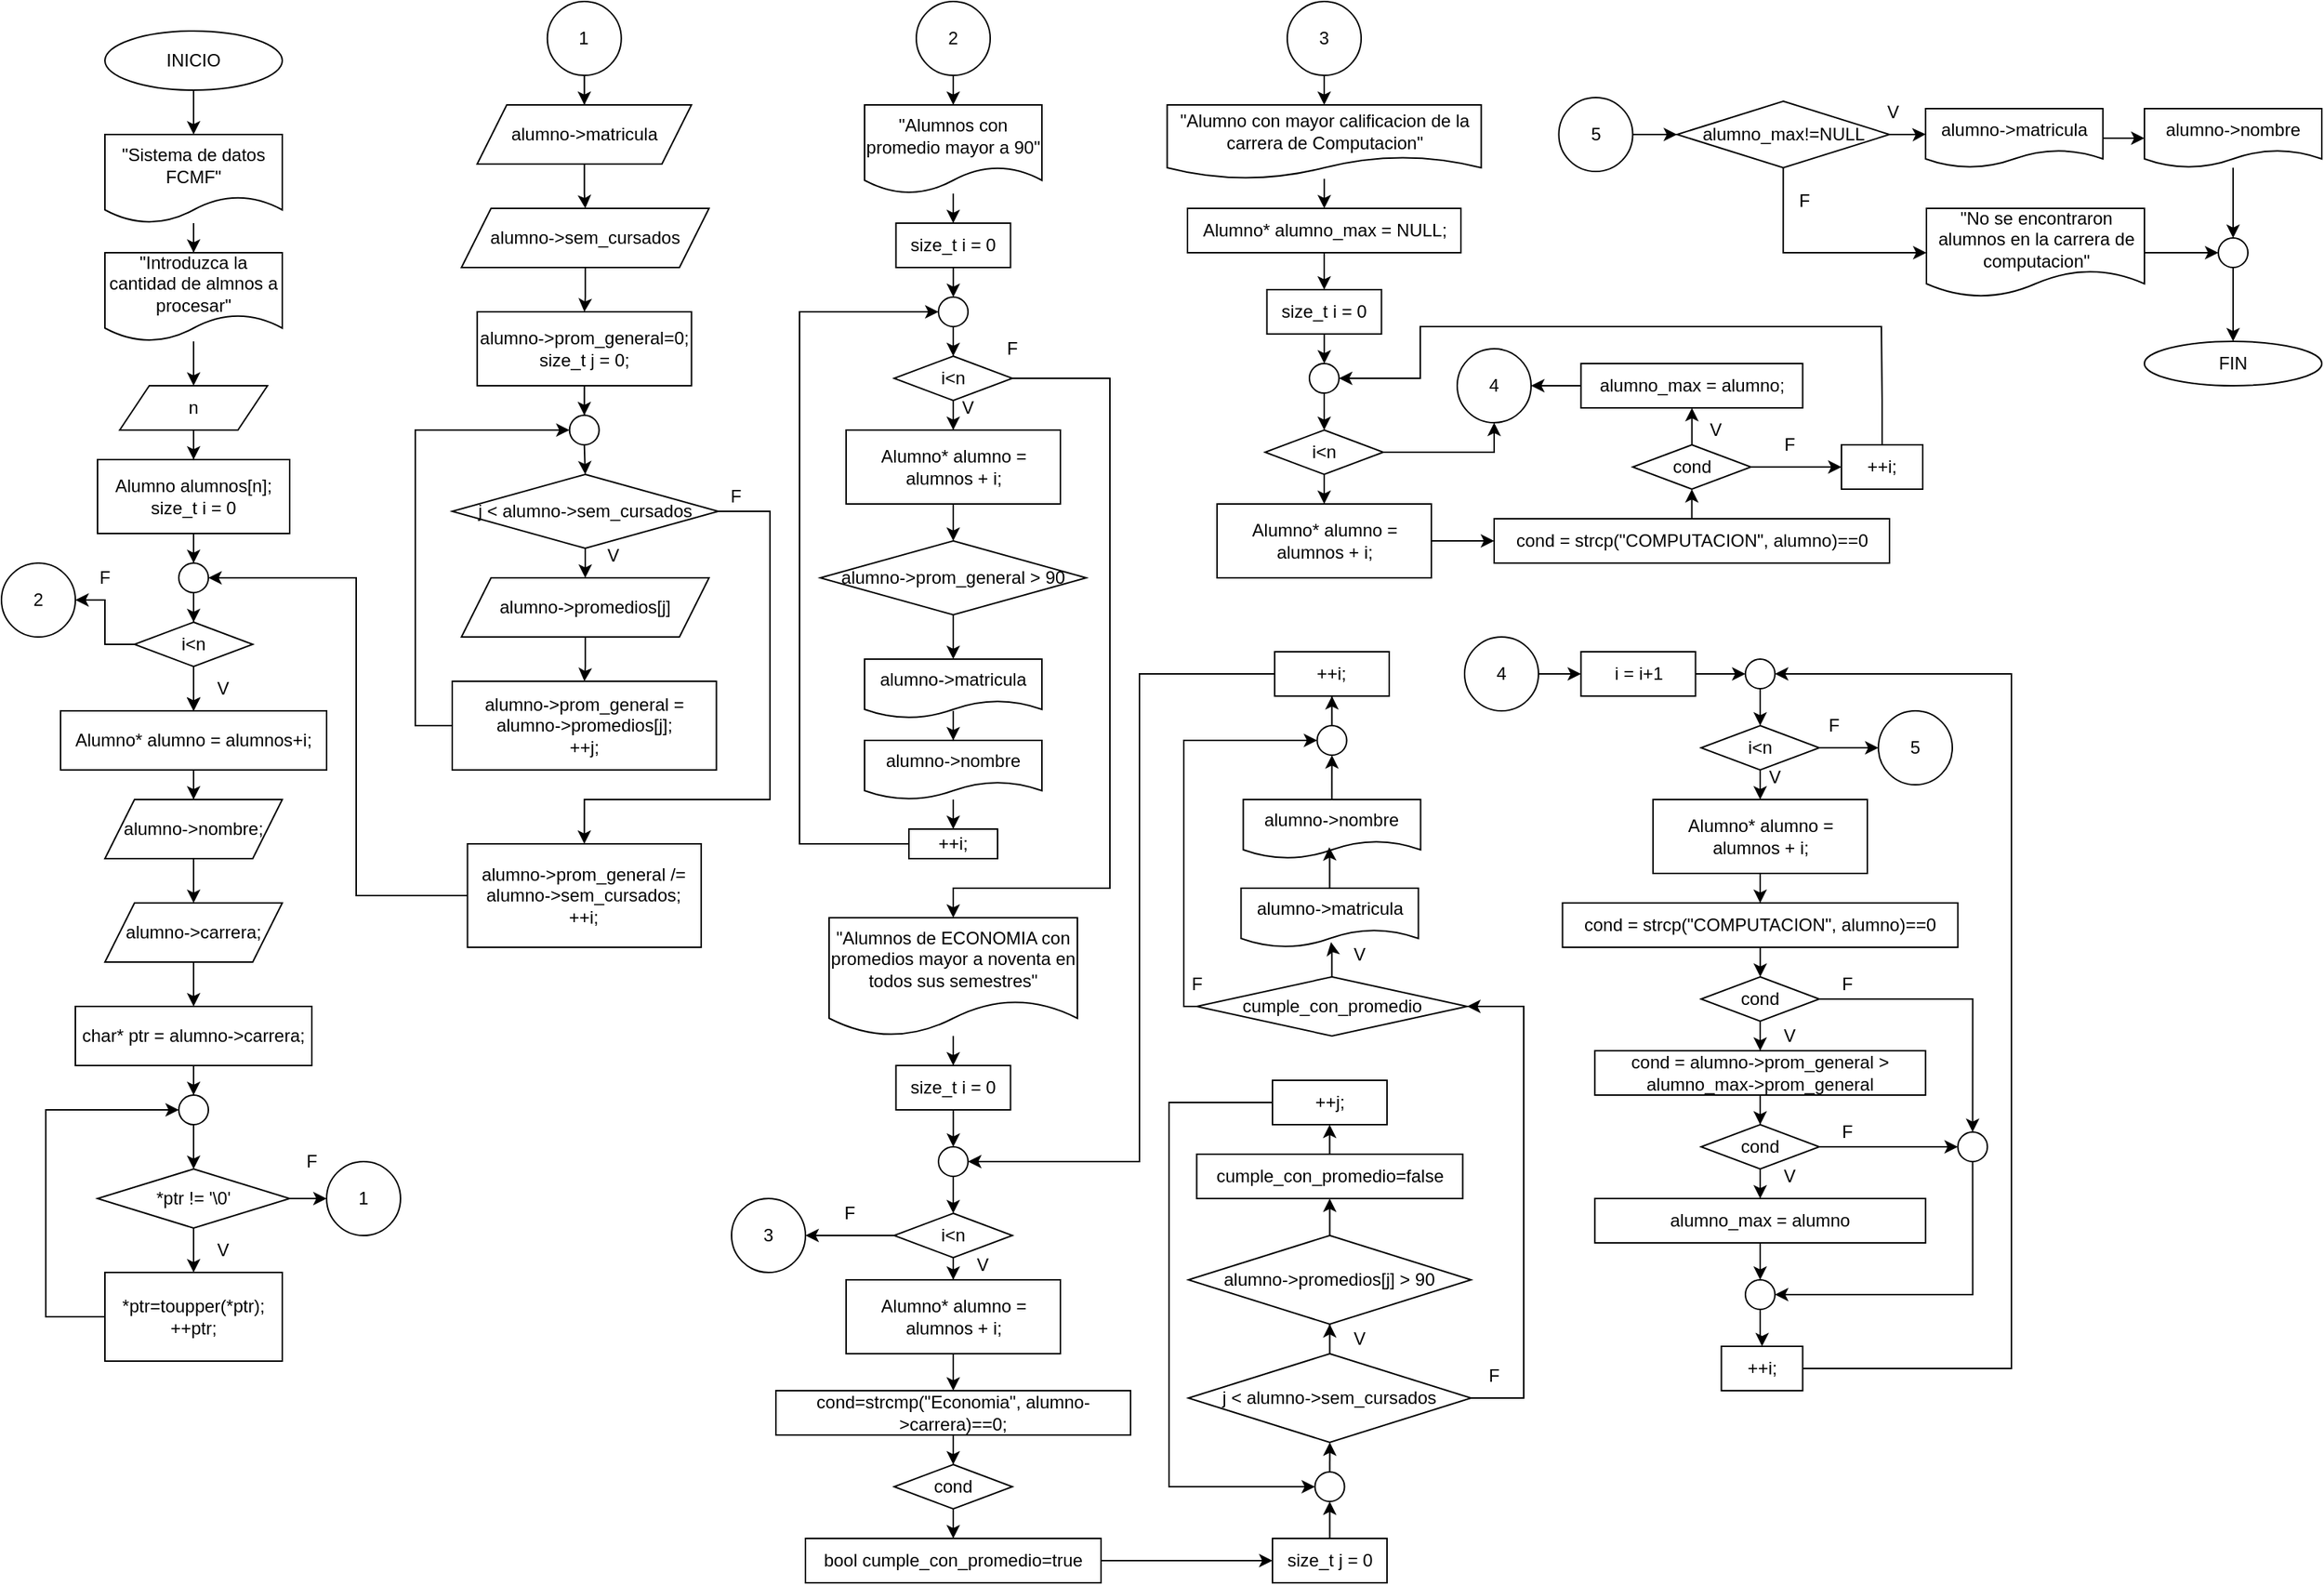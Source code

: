 <mxfile version="26.0.14">
  <diagram name="Page-1" id="Wj2mNhzuCTzCnwJhsY29">
    <mxGraphModel dx="3893" dy="1565" grid="1" gridSize="10" guides="1" tooltips="1" connect="1" arrows="1" fold="1" page="1" pageScale="1" pageWidth="850" pageHeight="1100" math="0" shadow="0">
      <root>
        <mxCell id="0" />
        <mxCell id="1" parent="0" />
        <mxCell id="efL6EffcdtNfB5VjuBj9-4" value="" style="edgeStyle=orthogonalEdgeStyle;rounded=0;orthogonalLoop=1;jettySize=auto;html=1;" parent="1" source="efL6EffcdtNfB5VjuBj9-1" target="efL6EffcdtNfB5VjuBj9-3" edge="1">
          <mxGeometry relative="1" as="geometry" />
        </mxCell>
        <mxCell id="efL6EffcdtNfB5VjuBj9-1" value="INICIO" style="ellipse;whiteSpace=wrap;html=1;" parent="1" vertex="1">
          <mxGeometry x="-750" y="40" width="120" height="40" as="geometry" />
        </mxCell>
        <mxCell id="efL6EffcdtNfB5VjuBj9-13" value="" style="edgeStyle=orthogonalEdgeStyle;rounded=0;orthogonalLoop=1;jettySize=auto;html=1;" parent="1" source="efL6EffcdtNfB5VjuBj9-2" target="efL6EffcdtNfB5VjuBj9-12" edge="1">
          <mxGeometry relative="1" as="geometry" />
        </mxCell>
        <mxCell id="efL6EffcdtNfB5VjuBj9-2" value="n" style="shape=parallelogram;perimeter=parallelogramPerimeter;whiteSpace=wrap;html=1;fixedSize=1;" parent="1" vertex="1">
          <mxGeometry x="-740" y="280" width="100" height="30" as="geometry" />
        </mxCell>
        <mxCell id="efL6EffcdtNfB5VjuBj9-7" value="" style="edgeStyle=orthogonalEdgeStyle;rounded=0;orthogonalLoop=1;jettySize=auto;html=1;" parent="1" source="efL6EffcdtNfB5VjuBj9-3" target="efL6EffcdtNfB5VjuBj9-6" edge="1">
          <mxGeometry relative="1" as="geometry" />
        </mxCell>
        <mxCell id="efL6EffcdtNfB5VjuBj9-3" value="&quot;Sistema de datos FCMF&quot;" style="shape=document;whiteSpace=wrap;html=1;boundedLbl=1;" parent="1" vertex="1">
          <mxGeometry x="-750" y="110" width="120" height="60" as="geometry" />
        </mxCell>
        <mxCell id="efL6EffcdtNfB5VjuBj9-8" value="" style="edgeStyle=orthogonalEdgeStyle;rounded=0;orthogonalLoop=1;jettySize=auto;html=1;" parent="1" source="efL6EffcdtNfB5VjuBj9-6" target="efL6EffcdtNfB5VjuBj9-2" edge="1">
          <mxGeometry relative="1" as="geometry" />
        </mxCell>
        <mxCell id="efL6EffcdtNfB5VjuBj9-6" value="&quot;Introduzca la cantidad de almnos a procesar&quot;" style="shape=document;whiteSpace=wrap;html=1;boundedLbl=1;" parent="1" vertex="1">
          <mxGeometry x="-750" y="190" width="120" height="60" as="geometry" />
        </mxCell>
        <mxCell id="efL6EffcdtNfB5VjuBj9-19" style="edgeStyle=orthogonalEdgeStyle;rounded=0;orthogonalLoop=1;jettySize=auto;html=1;entryX=0.5;entryY=0;entryDx=0;entryDy=0;" parent="1" source="efL6EffcdtNfB5VjuBj9-12" target="efL6EffcdtNfB5VjuBj9-14" edge="1">
          <mxGeometry relative="1" as="geometry" />
        </mxCell>
        <mxCell id="efL6EffcdtNfB5VjuBj9-12" value="Alumno alumnos[n];&lt;br&gt;&lt;div&gt;size_t i = 0&lt;/div&gt;" style="rounded=0;whiteSpace=wrap;html=1;" parent="1" vertex="1">
          <mxGeometry x="-755" y="330" width="130" height="50" as="geometry" />
        </mxCell>
        <mxCell id="efL6EffcdtNfB5VjuBj9-22" value="" style="edgeStyle=orthogonalEdgeStyle;rounded=0;orthogonalLoop=1;jettySize=auto;html=1;" parent="1" source="efL6EffcdtNfB5VjuBj9-14" target="efL6EffcdtNfB5VjuBj9-21" edge="1">
          <mxGeometry relative="1" as="geometry" />
        </mxCell>
        <mxCell id="efL6EffcdtNfB5VjuBj9-70" style="edgeStyle=orthogonalEdgeStyle;rounded=0;orthogonalLoop=1;jettySize=auto;html=1;entryX=1;entryY=0.5;entryDx=0;entryDy=0;exitX=0;exitY=0.5;exitDx=0;exitDy=0;" parent="1" source="efL6EffcdtNfB5VjuBj9-21" target="efL6EffcdtNfB5VjuBj9-69" edge="1">
          <mxGeometry relative="1" as="geometry" />
        </mxCell>
        <mxCell id="efL6EffcdtNfB5VjuBj9-14" value="" style="ellipse;whiteSpace=wrap;html=1;aspect=fixed;" parent="1" vertex="1">
          <mxGeometry x="-700" y="400" width="20" height="20" as="geometry" />
        </mxCell>
        <mxCell id="efL6EffcdtNfB5VjuBj9-25" value="" style="edgeStyle=orthogonalEdgeStyle;rounded=0;orthogonalLoop=1;jettySize=auto;html=1;" parent="1" source="efL6EffcdtNfB5VjuBj9-21" target="efL6EffcdtNfB5VjuBj9-24" edge="1">
          <mxGeometry relative="1" as="geometry" />
        </mxCell>
        <mxCell id="efL6EffcdtNfB5VjuBj9-66" value="" style="edgeStyle=orthogonalEdgeStyle;rounded=0;orthogonalLoop=1;jettySize=auto;html=1;" parent="1" source="efL6EffcdtNfB5VjuBj9-21" target="efL6EffcdtNfB5VjuBj9-24" edge="1">
          <mxGeometry relative="1" as="geometry" />
        </mxCell>
        <mxCell id="efL6EffcdtNfB5VjuBj9-68" value="" style="edgeStyle=orthogonalEdgeStyle;rounded=0;orthogonalLoop=1;jettySize=auto;html=1;" parent="1" source="efL6EffcdtNfB5VjuBj9-21" target="efL6EffcdtNfB5VjuBj9-24" edge="1">
          <mxGeometry relative="1" as="geometry" />
        </mxCell>
        <mxCell id="efL6EffcdtNfB5VjuBj9-21" value="i&amp;lt;n" style="rhombus;whiteSpace=wrap;html=1;" parent="1" vertex="1">
          <mxGeometry x="-730" y="440" width="80" height="30" as="geometry" />
        </mxCell>
        <mxCell id="efL6EffcdtNfB5VjuBj9-27" value="" style="edgeStyle=orthogonalEdgeStyle;rounded=0;orthogonalLoop=1;jettySize=auto;html=1;" parent="1" source="efL6EffcdtNfB5VjuBj9-24" target="efL6EffcdtNfB5VjuBj9-26" edge="1">
          <mxGeometry relative="1" as="geometry" />
        </mxCell>
        <mxCell id="efL6EffcdtNfB5VjuBj9-24" value="&lt;div&gt;Alumno* alumno = alumnos+i;&lt;/div&gt;" style="whiteSpace=wrap;html=1;" parent="1" vertex="1">
          <mxGeometry x="-780" y="500" width="180" height="40" as="geometry" />
        </mxCell>
        <mxCell id="efL6EffcdtNfB5VjuBj9-29" value="" style="edgeStyle=orthogonalEdgeStyle;rounded=0;orthogonalLoop=1;jettySize=auto;html=1;" parent="1" source="efL6EffcdtNfB5VjuBj9-26" target="efL6EffcdtNfB5VjuBj9-28" edge="1">
          <mxGeometry relative="1" as="geometry" />
        </mxCell>
        <mxCell id="efL6EffcdtNfB5VjuBj9-26" value="alumno-&amp;gt;nombre;" style="shape=parallelogram;perimeter=parallelogramPerimeter;whiteSpace=wrap;html=1;fixedSize=1;" parent="1" vertex="1">
          <mxGeometry x="-750" y="560" width="120" height="40" as="geometry" />
        </mxCell>
        <mxCell id="efL6EffcdtNfB5VjuBj9-32" value="" style="edgeStyle=orthogonalEdgeStyle;rounded=0;orthogonalLoop=1;jettySize=auto;html=1;" parent="1" source="efL6EffcdtNfB5VjuBj9-28" target="efL6EffcdtNfB5VjuBj9-31" edge="1">
          <mxGeometry relative="1" as="geometry" />
        </mxCell>
        <mxCell id="efL6EffcdtNfB5VjuBj9-28" value="alumno-&amp;gt;carrera;" style="shape=parallelogram;perimeter=parallelogramPerimeter;whiteSpace=wrap;html=1;fixedSize=1;" parent="1" vertex="1">
          <mxGeometry x="-750" y="630" width="120" height="40" as="geometry" />
        </mxCell>
        <mxCell id="efL6EffcdtNfB5VjuBj9-35" value="" style="edgeStyle=orthogonalEdgeStyle;rounded=0;orthogonalLoop=1;jettySize=auto;html=1;" parent="1" source="efL6EffcdtNfB5VjuBj9-30" target="efL6EffcdtNfB5VjuBj9-34" edge="1">
          <mxGeometry relative="1" as="geometry" />
        </mxCell>
        <mxCell id="efL6EffcdtNfB5VjuBj9-44" value="" style="edgeStyle=orthogonalEdgeStyle;rounded=0;orthogonalLoop=1;jettySize=auto;html=1;" parent="1" source="efL6EffcdtNfB5VjuBj9-30" target="efL6EffcdtNfB5VjuBj9-43" edge="1">
          <mxGeometry relative="1" as="geometry" />
        </mxCell>
        <mxCell id="efL6EffcdtNfB5VjuBj9-30" value="*ptr != &#39;\0&#39;" style="rhombus;whiteSpace=wrap;html=1;" parent="1" vertex="1">
          <mxGeometry x="-755" y="810" width="130" height="40" as="geometry" />
        </mxCell>
        <mxCell id="efL6EffcdtNfB5VjuBj9-37" value="" style="edgeStyle=orthogonalEdgeStyle;rounded=0;orthogonalLoop=1;jettySize=auto;html=1;" parent="1" source="efL6EffcdtNfB5VjuBj9-31" target="efL6EffcdtNfB5VjuBj9-36" edge="1">
          <mxGeometry relative="1" as="geometry" />
        </mxCell>
        <mxCell id="efL6EffcdtNfB5VjuBj9-31" value="&lt;div&gt;char* ptr = alumno-&amp;gt;carrera;&lt;br&gt;&lt;/div&gt;" style="rounded=0;whiteSpace=wrap;html=1;" parent="1" vertex="1">
          <mxGeometry x="-770" y="700" width="160" height="40" as="geometry" />
        </mxCell>
        <mxCell id="efL6EffcdtNfB5VjuBj9-42" style="edgeStyle=orthogonalEdgeStyle;rounded=0;orthogonalLoop=1;jettySize=auto;html=1;entryX=0;entryY=0.5;entryDx=0;entryDy=0;" parent="1" source="efL6EffcdtNfB5VjuBj9-34" target="efL6EffcdtNfB5VjuBj9-36" edge="1">
          <mxGeometry relative="1" as="geometry">
            <Array as="points">
              <mxPoint x="-790" y="910" />
              <mxPoint x="-790" y="770" />
            </Array>
          </mxGeometry>
        </mxCell>
        <mxCell id="efL6EffcdtNfB5VjuBj9-34" value="&lt;div&gt;*ptr=toupper(*ptr);&lt;/div&gt;++ptr;" style="whiteSpace=wrap;html=1;" parent="1" vertex="1">
          <mxGeometry x="-750" y="880" width="120" height="60" as="geometry" />
        </mxCell>
        <mxCell id="efL6EffcdtNfB5VjuBj9-41" style="edgeStyle=orthogonalEdgeStyle;rounded=0;orthogonalLoop=1;jettySize=auto;html=1;exitX=0.5;exitY=1;exitDx=0;exitDy=0;entryX=0.5;entryY=0;entryDx=0;entryDy=0;" parent="1" source="efL6EffcdtNfB5VjuBj9-36" target="efL6EffcdtNfB5VjuBj9-30" edge="1">
          <mxGeometry relative="1" as="geometry" />
        </mxCell>
        <mxCell id="efL6EffcdtNfB5VjuBj9-36" value="" style="ellipse;whiteSpace=wrap;html=1;aspect=fixed;" parent="1" vertex="1">
          <mxGeometry x="-700" y="760" width="20" height="20" as="geometry" />
        </mxCell>
        <mxCell id="efL6EffcdtNfB5VjuBj9-43" value="1" style="ellipse;whiteSpace=wrap;html=1;aspect=fixed;" parent="1" vertex="1">
          <mxGeometry x="-600" y="805" width="50" height="50" as="geometry" />
        </mxCell>
        <mxCell id="efL6EffcdtNfB5VjuBj9-47" value="" style="edgeStyle=orthogonalEdgeStyle;rounded=0;orthogonalLoop=1;jettySize=auto;html=1;" parent="1" source="efL6EffcdtNfB5VjuBj9-45" target="efL6EffcdtNfB5VjuBj9-46" edge="1">
          <mxGeometry relative="1" as="geometry" />
        </mxCell>
        <mxCell id="efL6EffcdtNfB5VjuBj9-45" value="1" style="ellipse;whiteSpace=wrap;html=1;aspect=fixed;" parent="1" vertex="1">
          <mxGeometry x="-450.63" y="20" width="50" height="50" as="geometry" />
        </mxCell>
        <mxCell id="efL6EffcdtNfB5VjuBj9-49" value="" style="edgeStyle=orthogonalEdgeStyle;rounded=0;orthogonalLoop=1;jettySize=auto;html=1;" parent="1" source="efL6EffcdtNfB5VjuBj9-46" target="efL6EffcdtNfB5VjuBj9-48" edge="1">
          <mxGeometry relative="1" as="geometry" />
        </mxCell>
        <mxCell id="efL6EffcdtNfB5VjuBj9-46" value="alumno-&amp;gt;matricula" style="shape=parallelogram;perimeter=parallelogramPerimeter;whiteSpace=wrap;html=1;fixedSize=1;" parent="1" vertex="1">
          <mxGeometry x="-498.13" y="90" width="145" height="40" as="geometry" />
        </mxCell>
        <mxCell id="efL6EffcdtNfB5VjuBj9-52" value="" style="edgeStyle=orthogonalEdgeStyle;rounded=0;orthogonalLoop=1;jettySize=auto;html=1;" parent="1" source="efL6EffcdtNfB5VjuBj9-48" target="efL6EffcdtNfB5VjuBj9-51" edge="1">
          <mxGeometry relative="1" as="geometry" />
        </mxCell>
        <mxCell id="efL6EffcdtNfB5VjuBj9-48" value="alumno-&amp;gt;sem_cursados" style="shape=parallelogram;perimeter=parallelogramPerimeter;whiteSpace=wrap;html=1;fixedSize=1;" parent="1" vertex="1">
          <mxGeometry x="-508.75" y="160" width="167.5" height="40" as="geometry" />
        </mxCell>
        <mxCell id="efL6EffcdtNfB5VjuBj9-76" style="edgeStyle=orthogonalEdgeStyle;rounded=0;orthogonalLoop=1;jettySize=auto;html=1;entryX=0.5;entryY=0;entryDx=0;entryDy=0;" parent="1" source="efL6EffcdtNfB5VjuBj9-51" target="efL6EffcdtNfB5VjuBj9-75" edge="1">
          <mxGeometry relative="1" as="geometry" />
        </mxCell>
        <mxCell id="efL6EffcdtNfB5VjuBj9-51" value="&lt;div&gt;alumno-&amp;gt;prom_general=0;&lt;/div&gt;&lt;div&gt;size_t j = 0;&lt;br&gt;&lt;/div&gt;" style="whiteSpace=wrap;html=1;" parent="1" vertex="1">
          <mxGeometry x="-498.13" y="230" width="145" height="50" as="geometry" />
        </mxCell>
        <mxCell id="efL6EffcdtNfB5VjuBj9-57" value="" style="edgeStyle=orthogonalEdgeStyle;rounded=0;orthogonalLoop=1;jettySize=auto;html=1;" parent="1" source="efL6EffcdtNfB5VjuBj9-53" target="efL6EffcdtNfB5VjuBj9-56" edge="1">
          <mxGeometry relative="1" as="geometry" />
        </mxCell>
        <mxCell id="efL6EffcdtNfB5VjuBj9-61" style="edgeStyle=orthogonalEdgeStyle;rounded=0;orthogonalLoop=1;jettySize=auto;html=1;entryX=0.5;entryY=0;entryDx=0;entryDy=0;exitX=1;exitY=0.5;exitDx=0;exitDy=0;" parent="1" source="efL6EffcdtNfB5VjuBj9-53" target="efL6EffcdtNfB5VjuBj9-62" edge="1">
          <mxGeometry relative="1" as="geometry">
            <mxPoint x="-290" y="600" as="targetPoint" />
            <Array as="points">
              <mxPoint x="-300" y="365" />
              <mxPoint x="-300" y="560" />
              <mxPoint x="-426" y="560" />
            </Array>
          </mxGeometry>
        </mxCell>
        <mxCell id="efL6EffcdtNfB5VjuBj9-53" value="j &amp;lt; alumno-&amp;gt;sem_cursados" style="rhombus;whiteSpace=wrap;html=1;" parent="1" vertex="1">
          <mxGeometry x="-515" y="340" width="180" height="50" as="geometry" />
        </mxCell>
        <mxCell id="efL6EffcdtNfB5VjuBj9-60" style="edgeStyle=orthogonalEdgeStyle;rounded=0;orthogonalLoop=1;jettySize=auto;html=1;exitX=0;exitY=0.5;exitDx=0;exitDy=0;entryX=0;entryY=0.5;entryDx=0;entryDy=0;" parent="1" source="efL6EffcdtNfB5VjuBj9-55" target="efL6EffcdtNfB5VjuBj9-75" edge="1">
          <mxGeometry relative="1" as="geometry">
            <mxPoint x="-520" y="360" as="targetPoint" />
            <Array as="points">
              <mxPoint x="-540" y="510" />
              <mxPoint x="-540" y="310" />
            </Array>
          </mxGeometry>
        </mxCell>
        <mxCell id="efL6EffcdtNfB5VjuBj9-55" value="&lt;div&gt;alumno-&amp;gt;prom_general = alumno-&amp;gt;promedios[j];&lt;/div&gt;&lt;div&gt;++j;&lt;br&gt; &lt;/div&gt;" style="rounded=0;whiteSpace=wrap;html=1;" parent="1" vertex="1">
          <mxGeometry x="-515" y="480" width="178.75" height="60" as="geometry" />
        </mxCell>
        <mxCell id="efL6EffcdtNfB5VjuBj9-59" value="" style="edgeStyle=orthogonalEdgeStyle;rounded=0;orthogonalLoop=1;jettySize=auto;html=1;" parent="1" source="efL6EffcdtNfB5VjuBj9-56" target="efL6EffcdtNfB5VjuBj9-55" edge="1">
          <mxGeometry relative="1" as="geometry" />
        </mxCell>
        <mxCell id="efL6EffcdtNfB5VjuBj9-56" value="alumno-&amp;gt;promedios[j]" style="shape=parallelogram;perimeter=parallelogramPerimeter;whiteSpace=wrap;html=1;fixedSize=1;" parent="1" vertex="1">
          <mxGeometry x="-508.75" y="410" width="167.5" height="40" as="geometry" />
        </mxCell>
        <mxCell id="efL6EffcdtNfB5VjuBj9-63" style="edgeStyle=orthogonalEdgeStyle;rounded=0;orthogonalLoop=1;jettySize=auto;html=1;entryX=1;entryY=0.5;entryDx=0;entryDy=0;exitX=0;exitY=0.5;exitDx=0;exitDy=0;" parent="1" source="efL6EffcdtNfB5VjuBj9-62" target="efL6EffcdtNfB5VjuBj9-14" edge="1">
          <mxGeometry relative="1" as="geometry">
            <Array as="points">
              <mxPoint x="-580" y="625" />
              <mxPoint x="-580" y="410" />
            </Array>
          </mxGeometry>
        </mxCell>
        <mxCell id="efL6EffcdtNfB5VjuBj9-62" value="&lt;div&gt;alumno-&amp;gt;prom_general /= alumno-&amp;gt;sem_cursados;&lt;br&gt;&lt;/div&gt;&lt;div&gt;++i;&lt;br&gt;&lt;/div&gt;" style="whiteSpace=wrap;html=1;" parent="1" vertex="1">
          <mxGeometry x="-504.69" y="590" width="158.12" height="70" as="geometry" />
        </mxCell>
        <mxCell id="efL6EffcdtNfB5VjuBj9-69" value="2" style="ellipse;whiteSpace=wrap;html=1;aspect=fixed;" parent="1" vertex="1">
          <mxGeometry x="-820" y="400" width="50" height="50" as="geometry" />
        </mxCell>
        <mxCell id="efL6EffcdtNfB5VjuBj9-71" value="V" style="text;html=1;align=center;verticalAlign=middle;whiteSpace=wrap;rounded=0;" parent="1" vertex="1">
          <mxGeometry x="-700" y="470" width="60" height="30" as="geometry" />
        </mxCell>
        <mxCell id="efL6EffcdtNfB5VjuBj9-72" value="F" style="text;html=1;align=center;verticalAlign=middle;whiteSpace=wrap;rounded=0;" parent="1" vertex="1">
          <mxGeometry x="-780" y="395" width="60" height="30" as="geometry" />
        </mxCell>
        <mxCell id="efL6EffcdtNfB5VjuBj9-73" value="V" style="text;html=1;align=center;verticalAlign=middle;whiteSpace=wrap;rounded=0;" parent="1" vertex="1">
          <mxGeometry x="-700" y="850" width="60" height="30" as="geometry" />
        </mxCell>
        <mxCell id="efL6EffcdtNfB5VjuBj9-74" value="F" style="text;html=1;align=center;verticalAlign=middle;whiteSpace=wrap;rounded=0;" parent="1" vertex="1">
          <mxGeometry x="-640" y="790" width="60" height="30" as="geometry" />
        </mxCell>
        <mxCell id="efL6EffcdtNfB5VjuBj9-78" style="edgeStyle=orthogonalEdgeStyle;rounded=0;orthogonalLoop=1;jettySize=auto;html=1;exitX=0.5;exitY=1;exitDx=0;exitDy=0;entryX=0.5;entryY=0;entryDx=0;entryDy=0;" parent="1" source="efL6EffcdtNfB5VjuBj9-75" target="efL6EffcdtNfB5VjuBj9-53" edge="1">
          <mxGeometry relative="1" as="geometry" />
        </mxCell>
        <mxCell id="efL6EffcdtNfB5VjuBj9-75" value="" style="ellipse;whiteSpace=wrap;html=1;aspect=fixed;" parent="1" vertex="1">
          <mxGeometry x="-435.63" y="300" width="20" height="20" as="geometry" />
        </mxCell>
        <mxCell id="efL6EffcdtNfB5VjuBj9-79" value="V" style="text;html=1;align=center;verticalAlign=middle;whiteSpace=wrap;rounded=0;" parent="1" vertex="1">
          <mxGeometry x="-435.63" y="380" width="60" height="30" as="geometry" />
        </mxCell>
        <mxCell id="efL6EffcdtNfB5VjuBj9-81" value="F" style="text;html=1;align=center;verticalAlign=middle;whiteSpace=wrap;rounded=0;" parent="1" vertex="1">
          <mxGeometry x="-353.13" y="340" width="60" height="30" as="geometry" />
        </mxCell>
        <mxCell id="OdSdSP-xMrnJ8DvxIwXj-6" style="edgeStyle=orthogonalEdgeStyle;rounded=0;orthogonalLoop=1;jettySize=auto;html=1;exitX=0.5;exitY=1;exitDx=0;exitDy=0;" edge="1" parent="1" source="OdSdSP-xMrnJ8DvxIwXj-1" target="OdSdSP-xMrnJ8DvxIwXj-5">
          <mxGeometry relative="1" as="geometry">
            <mxPoint x="-176" y="70" as="sourcePoint" />
          </mxGeometry>
        </mxCell>
        <mxCell id="OdSdSP-xMrnJ8DvxIwXj-1" value="2" style="ellipse;whiteSpace=wrap;html=1;aspect=fixed;" vertex="1" parent="1">
          <mxGeometry x="-201" y="20" width="50" height="50" as="geometry" />
        </mxCell>
        <mxCell id="OdSdSP-xMrnJ8DvxIwXj-7" style="edgeStyle=orthogonalEdgeStyle;rounded=0;orthogonalLoop=1;jettySize=auto;html=1;entryX=0.5;entryY=0;entryDx=0;entryDy=0;" edge="1" parent="1" source="OdSdSP-xMrnJ8DvxIwXj-5" target="OdSdSP-xMrnJ8DvxIwXj-8">
          <mxGeometry relative="1" as="geometry">
            <mxPoint x="-176" y="170" as="targetPoint" />
            <Array as="points" />
          </mxGeometry>
        </mxCell>
        <mxCell id="OdSdSP-xMrnJ8DvxIwXj-5" value="&quot;Alumnos con promedio mayor a 90&quot;" style="shape=document;whiteSpace=wrap;html=1;boundedLbl=1;" vertex="1" parent="1">
          <mxGeometry x="-236" y="90" width="120" height="60" as="geometry" />
        </mxCell>
        <mxCell id="OdSdSP-xMrnJ8DvxIwXj-10" style="edgeStyle=orthogonalEdgeStyle;rounded=0;orthogonalLoop=1;jettySize=auto;html=1;" edge="1" parent="1" source="OdSdSP-xMrnJ8DvxIwXj-8" target="OdSdSP-xMrnJ8DvxIwXj-9">
          <mxGeometry relative="1" as="geometry" />
        </mxCell>
        <mxCell id="OdSdSP-xMrnJ8DvxIwXj-8" value="size_t i = 0" style="rounded=0;whiteSpace=wrap;html=1;" vertex="1" parent="1">
          <mxGeometry x="-214.75" y="170" width="77.5" height="30" as="geometry" />
        </mxCell>
        <mxCell id="OdSdSP-xMrnJ8DvxIwXj-15" style="edgeStyle=orthogonalEdgeStyle;rounded=0;orthogonalLoop=1;jettySize=auto;html=1;" edge="1" parent="1" source="OdSdSP-xMrnJ8DvxIwXj-9" target="OdSdSP-xMrnJ8DvxIwXj-14">
          <mxGeometry relative="1" as="geometry" />
        </mxCell>
        <mxCell id="OdSdSP-xMrnJ8DvxIwXj-9" value="" style="ellipse;whiteSpace=wrap;html=1;aspect=fixed;" vertex="1" parent="1">
          <mxGeometry x="-186" y="220" width="20" height="20" as="geometry" />
        </mxCell>
        <mxCell id="OdSdSP-xMrnJ8DvxIwXj-18" style="edgeStyle=orthogonalEdgeStyle;rounded=0;orthogonalLoop=1;jettySize=auto;html=1;entryX=0.5;entryY=0;entryDx=0;entryDy=0;" edge="1" parent="1" source="OdSdSP-xMrnJ8DvxIwXj-14" target="OdSdSP-xMrnJ8DvxIwXj-17">
          <mxGeometry relative="1" as="geometry" />
        </mxCell>
        <mxCell id="OdSdSP-xMrnJ8DvxIwXj-34" style="edgeStyle=orthogonalEdgeStyle;rounded=0;orthogonalLoop=1;jettySize=auto;html=1;entryX=0.5;entryY=0;entryDx=0;entryDy=0;" edge="1" parent="1" source="OdSdSP-xMrnJ8DvxIwXj-14" target="OdSdSP-xMrnJ8DvxIwXj-32">
          <mxGeometry relative="1" as="geometry">
            <Array as="points">
              <mxPoint x="-70" y="275" />
              <mxPoint x="-70" y="620" />
              <mxPoint x="-176" y="620" />
            </Array>
          </mxGeometry>
        </mxCell>
        <mxCell id="OdSdSP-xMrnJ8DvxIwXj-14" value="i&amp;lt;n" style="rhombus;whiteSpace=wrap;html=1;" vertex="1" parent="1">
          <mxGeometry x="-216" y="260" width="80" height="30" as="geometry" />
        </mxCell>
        <mxCell id="OdSdSP-xMrnJ8DvxIwXj-20" style="edgeStyle=orthogonalEdgeStyle;rounded=0;orthogonalLoop=1;jettySize=auto;html=1;entryX=0.5;entryY=0;entryDx=0;entryDy=0;" edge="1" parent="1" source="OdSdSP-xMrnJ8DvxIwXj-17" target="OdSdSP-xMrnJ8DvxIwXj-19">
          <mxGeometry relative="1" as="geometry" />
        </mxCell>
        <mxCell id="OdSdSP-xMrnJ8DvxIwXj-17" value="Alumno* alumno = alumnos + i;" style="whiteSpace=wrap;html=1;" vertex="1" parent="1">
          <mxGeometry x="-248.5" y="310" width="145" height="50" as="geometry" />
        </mxCell>
        <mxCell id="OdSdSP-xMrnJ8DvxIwXj-23" style="edgeStyle=orthogonalEdgeStyle;rounded=0;orthogonalLoop=1;jettySize=auto;html=1;entryX=0.5;entryY=0;entryDx=0;entryDy=0;" edge="1" parent="1" source="OdSdSP-xMrnJ8DvxIwXj-19" target="OdSdSP-xMrnJ8DvxIwXj-24">
          <mxGeometry relative="1" as="geometry">
            <mxPoint x="-175.966" y="460.0" as="targetPoint" />
          </mxGeometry>
        </mxCell>
        <mxCell id="OdSdSP-xMrnJ8DvxIwXj-19" value="alumno-&amp;gt;prom_general &amp;gt; 90" style="rhombus;whiteSpace=wrap;html=1;" vertex="1" parent="1">
          <mxGeometry x="-266" y="385" width="180" height="50" as="geometry" />
        </mxCell>
        <mxCell id="OdSdSP-xMrnJ8DvxIwXj-26" style="edgeStyle=orthogonalEdgeStyle;rounded=0;orthogonalLoop=1;jettySize=auto;html=1;entryX=0.5;entryY=0;entryDx=0;entryDy=0;" edge="1" parent="1" source="OdSdSP-xMrnJ8DvxIwXj-24" target="OdSdSP-xMrnJ8DvxIwXj-25">
          <mxGeometry relative="1" as="geometry" />
        </mxCell>
        <mxCell id="OdSdSP-xMrnJ8DvxIwXj-24" value="alumno-&amp;gt;matricula" style="shape=document;whiteSpace=wrap;html=1;boundedLbl=1;" vertex="1" parent="1">
          <mxGeometry x="-236" y="465" width="120" height="40" as="geometry" />
        </mxCell>
        <mxCell id="OdSdSP-xMrnJ8DvxIwXj-28" style="edgeStyle=orthogonalEdgeStyle;rounded=0;orthogonalLoop=1;jettySize=auto;html=1;entryX=0.5;entryY=0;entryDx=0;entryDy=0;" edge="1" parent="1" source="OdSdSP-xMrnJ8DvxIwXj-25" target="OdSdSP-xMrnJ8DvxIwXj-27">
          <mxGeometry relative="1" as="geometry" />
        </mxCell>
        <mxCell id="OdSdSP-xMrnJ8DvxIwXj-25" value="alumno-&amp;gt;nombre" style="shape=document;whiteSpace=wrap;html=1;boundedLbl=1;" vertex="1" parent="1">
          <mxGeometry x="-236" y="520" width="120" height="40" as="geometry" />
        </mxCell>
        <mxCell id="OdSdSP-xMrnJ8DvxIwXj-29" style="edgeStyle=orthogonalEdgeStyle;rounded=0;orthogonalLoop=1;jettySize=auto;html=1;entryX=0;entryY=0.5;entryDx=0;entryDy=0;" edge="1" parent="1" source="OdSdSP-xMrnJ8DvxIwXj-27" target="OdSdSP-xMrnJ8DvxIwXj-9">
          <mxGeometry relative="1" as="geometry">
            <Array as="points">
              <mxPoint x="-280" y="590" />
              <mxPoint x="-280" y="230" />
            </Array>
          </mxGeometry>
        </mxCell>
        <mxCell id="OdSdSP-xMrnJ8DvxIwXj-27" value="++i;" style="rounded=0;whiteSpace=wrap;html=1;" vertex="1" parent="1">
          <mxGeometry x="-206" y="580" width="60" height="20" as="geometry" />
        </mxCell>
        <mxCell id="OdSdSP-xMrnJ8DvxIwXj-30" value="V" style="text;html=1;align=center;verticalAlign=middle;whiteSpace=wrap;rounded=0;" vertex="1" parent="1">
          <mxGeometry x="-196" y="280" width="60" height="30" as="geometry" />
        </mxCell>
        <mxCell id="OdSdSP-xMrnJ8DvxIwXj-31" value="F" style="text;html=1;align=center;verticalAlign=middle;whiteSpace=wrap;rounded=0;" vertex="1" parent="1">
          <mxGeometry x="-166" y="240" width="60" height="30" as="geometry" />
        </mxCell>
        <mxCell id="OdSdSP-xMrnJ8DvxIwXj-36" style="edgeStyle=orthogonalEdgeStyle;rounded=0;orthogonalLoop=1;jettySize=auto;html=1;entryX=0.5;entryY=0;entryDx=0;entryDy=0;" edge="1" parent="1" source="OdSdSP-xMrnJ8DvxIwXj-32" target="OdSdSP-xMrnJ8DvxIwXj-35">
          <mxGeometry relative="1" as="geometry" />
        </mxCell>
        <mxCell id="OdSdSP-xMrnJ8DvxIwXj-32" value="&quot;Alumnos de ECONOMIA con promedios mayor a noventa en todos sus semestres&quot;" style="shape=document;whiteSpace=wrap;html=1;boundedLbl=1;" vertex="1" parent="1">
          <mxGeometry x="-260" y="640" width="168" height="80" as="geometry" />
        </mxCell>
        <mxCell id="OdSdSP-xMrnJ8DvxIwXj-38" style="edgeStyle=orthogonalEdgeStyle;rounded=0;orthogonalLoop=1;jettySize=auto;html=1;entryX=0.5;entryY=0;entryDx=0;entryDy=0;" edge="1" parent="1" source="OdSdSP-xMrnJ8DvxIwXj-35" target="OdSdSP-xMrnJ8DvxIwXj-37">
          <mxGeometry relative="1" as="geometry" />
        </mxCell>
        <mxCell id="OdSdSP-xMrnJ8DvxIwXj-35" value="size_t i = 0" style="rounded=0;whiteSpace=wrap;html=1;" vertex="1" parent="1">
          <mxGeometry x="-214.75" y="740" width="77.5" height="30" as="geometry" />
        </mxCell>
        <mxCell id="OdSdSP-xMrnJ8DvxIwXj-41" style="edgeStyle=orthogonalEdgeStyle;rounded=0;orthogonalLoop=1;jettySize=auto;html=1;entryX=0.5;entryY=0;entryDx=0;entryDy=0;" edge="1" parent="1" source="OdSdSP-xMrnJ8DvxIwXj-37" target="OdSdSP-xMrnJ8DvxIwXj-40">
          <mxGeometry relative="1" as="geometry" />
        </mxCell>
        <mxCell id="OdSdSP-xMrnJ8DvxIwXj-37" value="" style="ellipse;whiteSpace=wrap;html=1;aspect=fixed;" vertex="1" parent="1">
          <mxGeometry x="-186" y="795" width="20" height="20" as="geometry" />
        </mxCell>
        <mxCell id="OdSdSP-xMrnJ8DvxIwXj-43" style="edgeStyle=orthogonalEdgeStyle;rounded=0;orthogonalLoop=1;jettySize=auto;html=1;entryX=0.5;entryY=0;entryDx=0;entryDy=0;" edge="1" parent="1" source="OdSdSP-xMrnJ8DvxIwXj-40" target="OdSdSP-xMrnJ8DvxIwXj-42">
          <mxGeometry relative="1" as="geometry" />
        </mxCell>
        <mxCell id="OdSdSP-xMrnJ8DvxIwXj-91" style="edgeStyle=orthogonalEdgeStyle;rounded=0;orthogonalLoop=1;jettySize=auto;html=1;entryX=1;entryY=0.5;entryDx=0;entryDy=0;" edge="1" parent="1" source="OdSdSP-xMrnJ8DvxIwXj-40" target="OdSdSP-xMrnJ8DvxIwXj-90">
          <mxGeometry relative="1" as="geometry">
            <mxPoint x="-270" y="855" as="targetPoint" />
          </mxGeometry>
        </mxCell>
        <mxCell id="OdSdSP-xMrnJ8DvxIwXj-40" value="i&amp;lt;n" style="rhombus;whiteSpace=wrap;html=1;" vertex="1" parent="1">
          <mxGeometry x="-216" y="840" width="80" height="30" as="geometry" />
        </mxCell>
        <mxCell id="OdSdSP-xMrnJ8DvxIwXj-46" style="edgeStyle=orthogonalEdgeStyle;rounded=0;orthogonalLoop=1;jettySize=auto;html=1;entryX=0.5;entryY=0;entryDx=0;entryDy=0;" edge="1" parent="1" source="OdSdSP-xMrnJ8DvxIwXj-42" target="OdSdSP-xMrnJ8DvxIwXj-45">
          <mxGeometry relative="1" as="geometry" />
        </mxCell>
        <mxCell id="OdSdSP-xMrnJ8DvxIwXj-42" value="Alumno* alumno = alumnos + i;" style="whiteSpace=wrap;html=1;" vertex="1" parent="1">
          <mxGeometry x="-248.5" y="885" width="145" height="50" as="geometry" />
        </mxCell>
        <mxCell id="OdSdSP-xMrnJ8DvxIwXj-48" style="edgeStyle=orthogonalEdgeStyle;rounded=0;orthogonalLoop=1;jettySize=auto;html=1;entryX=0.5;entryY=0;entryDx=0;entryDy=0;" edge="1" parent="1" source="OdSdSP-xMrnJ8DvxIwXj-45" target="OdSdSP-xMrnJ8DvxIwXj-47">
          <mxGeometry relative="1" as="geometry" />
        </mxCell>
        <mxCell id="OdSdSP-xMrnJ8DvxIwXj-45" value="cond=strcmp(&quot;Economia&quot;, alumno-&amp;gt;carrera)==0;" style="rounded=0;whiteSpace=wrap;html=1;" vertex="1" parent="1">
          <mxGeometry x="-296" y="960" width="240" height="30" as="geometry" />
        </mxCell>
        <mxCell id="OdSdSP-xMrnJ8DvxIwXj-50" style="edgeStyle=orthogonalEdgeStyle;rounded=0;orthogonalLoop=1;jettySize=auto;html=1;entryX=0.5;entryY=0;entryDx=0;entryDy=0;" edge="1" parent="1" source="OdSdSP-xMrnJ8DvxIwXj-47" target="OdSdSP-xMrnJ8DvxIwXj-49">
          <mxGeometry relative="1" as="geometry" />
        </mxCell>
        <mxCell id="OdSdSP-xMrnJ8DvxIwXj-47" value="cond" style="rhombus;whiteSpace=wrap;html=1;" vertex="1" parent="1">
          <mxGeometry x="-216" y="1010" width="80" height="30" as="geometry" />
        </mxCell>
        <mxCell id="OdSdSP-xMrnJ8DvxIwXj-52" style="edgeStyle=orthogonalEdgeStyle;rounded=0;orthogonalLoop=1;jettySize=auto;html=1;entryX=0;entryY=0.5;entryDx=0;entryDy=0;" edge="1" parent="1" source="OdSdSP-xMrnJ8DvxIwXj-49" target="OdSdSP-xMrnJ8DvxIwXj-51">
          <mxGeometry relative="1" as="geometry" />
        </mxCell>
        <mxCell id="OdSdSP-xMrnJ8DvxIwXj-49" value="bool cumple_con_promedio=true" style="rounded=0;whiteSpace=wrap;html=1;" vertex="1" parent="1">
          <mxGeometry x="-276" y="1060" width="200" height="30" as="geometry" />
        </mxCell>
        <mxCell id="OdSdSP-xMrnJ8DvxIwXj-54" style="edgeStyle=orthogonalEdgeStyle;rounded=0;orthogonalLoop=1;jettySize=auto;html=1;entryX=0.5;entryY=1;entryDx=0;entryDy=0;" edge="1" parent="1" source="OdSdSP-xMrnJ8DvxIwXj-51" target="OdSdSP-xMrnJ8DvxIwXj-53">
          <mxGeometry relative="1" as="geometry">
            <mxPoint x="78.75" y="1040" as="targetPoint" />
          </mxGeometry>
        </mxCell>
        <mxCell id="OdSdSP-xMrnJ8DvxIwXj-51" value="size_t j = 0" style="rounded=0;whiteSpace=wrap;html=1;" vertex="1" parent="1">
          <mxGeometry x="40" y="1060" width="77.5" height="30" as="geometry" />
        </mxCell>
        <mxCell id="OdSdSP-xMrnJ8DvxIwXj-56" style="edgeStyle=orthogonalEdgeStyle;rounded=0;orthogonalLoop=1;jettySize=auto;html=1;" edge="1" parent="1" source="OdSdSP-xMrnJ8DvxIwXj-53" target="OdSdSP-xMrnJ8DvxIwXj-55">
          <mxGeometry relative="1" as="geometry" />
        </mxCell>
        <mxCell id="OdSdSP-xMrnJ8DvxIwXj-53" value="" style="ellipse;whiteSpace=wrap;html=1;aspect=fixed;" vertex="1" parent="1">
          <mxGeometry x="68.75" y="1015" width="20" height="20" as="geometry" />
        </mxCell>
        <mxCell id="OdSdSP-xMrnJ8DvxIwXj-59" value="" style="edgeStyle=orthogonalEdgeStyle;rounded=0;orthogonalLoop=1;jettySize=auto;html=1;" edge="1" parent="1" source="OdSdSP-xMrnJ8DvxIwXj-55" target="OdSdSP-xMrnJ8DvxIwXj-58">
          <mxGeometry relative="1" as="geometry" />
        </mxCell>
        <mxCell id="OdSdSP-xMrnJ8DvxIwXj-69" style="edgeStyle=orthogonalEdgeStyle;rounded=0;orthogonalLoop=1;jettySize=auto;html=1;entryX=1;entryY=0.5;entryDx=0;entryDy=0;" edge="1" parent="1" source="OdSdSP-xMrnJ8DvxIwXj-55" target="OdSdSP-xMrnJ8DvxIwXj-71">
          <mxGeometry relative="1" as="geometry">
            <mxPoint x="249.966" y="719.966" as="targetPoint" />
            <Array as="points">
              <mxPoint x="210" y="965" />
              <mxPoint x="210" y="700" />
            </Array>
          </mxGeometry>
        </mxCell>
        <mxCell id="OdSdSP-xMrnJ8DvxIwXj-55" value="j &amp;lt; alumno-&amp;gt;sem_cursados" style="rhombus;whiteSpace=wrap;html=1;" vertex="1" parent="1">
          <mxGeometry x="-16.87" y="935" width="191.25" height="60" as="geometry" />
        </mxCell>
        <mxCell id="OdSdSP-xMrnJ8DvxIwXj-63" style="edgeStyle=orthogonalEdgeStyle;rounded=0;orthogonalLoop=1;jettySize=auto;html=1;entryX=0.5;entryY=1;entryDx=0;entryDy=0;" edge="1" parent="1" source="OdSdSP-xMrnJ8DvxIwXj-58" target="OdSdSP-xMrnJ8DvxIwXj-62">
          <mxGeometry relative="1" as="geometry" />
        </mxCell>
        <mxCell id="OdSdSP-xMrnJ8DvxIwXj-58" value="alumno-&amp;gt;promedios[j] &amp;gt; 90" style="rhombus;whiteSpace=wrap;html=1;" vertex="1" parent="1">
          <mxGeometry x="-16.88" y="855" width="191.25" height="60" as="geometry" />
        </mxCell>
        <mxCell id="OdSdSP-xMrnJ8DvxIwXj-65" style="edgeStyle=orthogonalEdgeStyle;rounded=0;orthogonalLoop=1;jettySize=auto;html=1;entryX=0.5;entryY=1;entryDx=0;entryDy=0;" edge="1" parent="1" source="OdSdSP-xMrnJ8DvxIwXj-62" target="OdSdSP-xMrnJ8DvxIwXj-64">
          <mxGeometry relative="1" as="geometry" />
        </mxCell>
        <mxCell id="OdSdSP-xMrnJ8DvxIwXj-62" value="cumple_con_promedio=false" style="whiteSpace=wrap;html=1;" vertex="1" parent="1">
          <mxGeometry x="-11.26" y="800" width="180" height="30" as="geometry" />
        </mxCell>
        <mxCell id="OdSdSP-xMrnJ8DvxIwXj-66" style="edgeStyle=orthogonalEdgeStyle;rounded=0;orthogonalLoop=1;jettySize=auto;html=1;entryX=0;entryY=0.5;entryDx=0;entryDy=0;" edge="1" parent="1" source="OdSdSP-xMrnJ8DvxIwXj-64" target="OdSdSP-xMrnJ8DvxIwXj-53">
          <mxGeometry relative="1" as="geometry">
            <Array as="points">
              <mxPoint x="-30" y="765" />
              <mxPoint x="-30" y="1025" />
            </Array>
          </mxGeometry>
        </mxCell>
        <mxCell id="OdSdSP-xMrnJ8DvxIwXj-64" value="++j;" style="rounded=0;whiteSpace=wrap;html=1;" vertex="1" parent="1">
          <mxGeometry x="40.01" y="750" width="77.5" height="30" as="geometry" />
        </mxCell>
        <mxCell id="OdSdSP-xMrnJ8DvxIwXj-68" value="V" style="text;html=1;align=center;verticalAlign=middle;whiteSpace=wrap;rounded=0;" vertex="1" parent="1">
          <mxGeometry x="68.75" y="910" width="60" height="30" as="geometry" />
        </mxCell>
        <mxCell id="OdSdSP-xMrnJ8DvxIwXj-80" style="edgeStyle=orthogonalEdgeStyle;rounded=0;orthogonalLoop=1;jettySize=auto;html=1;entryX=0;entryY=0.5;entryDx=0;entryDy=0;" edge="1" parent="1" source="OdSdSP-xMrnJ8DvxIwXj-71" target="OdSdSP-xMrnJ8DvxIwXj-79">
          <mxGeometry relative="1" as="geometry">
            <Array as="points">
              <mxPoint x="-20" y="700" />
              <mxPoint x="-20" y="520" />
            </Array>
          </mxGeometry>
        </mxCell>
        <mxCell id="OdSdSP-xMrnJ8DvxIwXj-71" value="cumple_con_promedio" style="rhombus;whiteSpace=wrap;html=1;" vertex="1" parent="1">
          <mxGeometry x="-11.26" y="680" width="183" height="40" as="geometry" />
        </mxCell>
        <mxCell id="OdSdSP-xMrnJ8DvxIwXj-73" value="F" style="text;html=1;align=center;verticalAlign=middle;whiteSpace=wrap;rounded=0;" vertex="1" parent="1">
          <mxGeometry x="160" y="935" width="60" height="30" as="geometry" />
        </mxCell>
        <mxCell id="OdSdSP-xMrnJ8DvxIwXj-74" value="alumno-&amp;gt;matricula" style="shape=document;whiteSpace=wrap;html=1;boundedLbl=1;" vertex="1" parent="1">
          <mxGeometry x="18.74" y="620" width="120" height="40" as="geometry" />
        </mxCell>
        <mxCell id="OdSdSP-xMrnJ8DvxIwXj-81" style="edgeStyle=orthogonalEdgeStyle;rounded=0;orthogonalLoop=1;jettySize=auto;html=1;entryX=0.5;entryY=1;entryDx=0;entryDy=0;" edge="1" parent="1" source="OdSdSP-xMrnJ8DvxIwXj-75" target="OdSdSP-xMrnJ8DvxIwXj-79">
          <mxGeometry relative="1" as="geometry" />
        </mxCell>
        <mxCell id="OdSdSP-xMrnJ8DvxIwXj-75" value="alumno-&amp;gt;nombre" style="shape=document;whiteSpace=wrap;html=1;boundedLbl=1;" vertex="1" parent="1">
          <mxGeometry x="20.24" y="560" width="120" height="40" as="geometry" />
        </mxCell>
        <mxCell id="OdSdSP-xMrnJ8DvxIwXj-77" style="edgeStyle=orthogonalEdgeStyle;rounded=0;orthogonalLoop=1;jettySize=auto;html=1;entryX=0.507;entryY=0.911;entryDx=0;entryDy=0;entryPerimeter=0;" edge="1" parent="1" source="OdSdSP-xMrnJ8DvxIwXj-71" target="OdSdSP-xMrnJ8DvxIwXj-74">
          <mxGeometry relative="1" as="geometry" />
        </mxCell>
        <mxCell id="OdSdSP-xMrnJ8DvxIwXj-78" style="edgeStyle=orthogonalEdgeStyle;rounded=0;orthogonalLoop=1;jettySize=auto;html=1;entryX=0.485;entryY=0.807;entryDx=0;entryDy=0;entryPerimeter=0;" edge="1" parent="1" source="OdSdSP-xMrnJ8DvxIwXj-74" target="OdSdSP-xMrnJ8DvxIwXj-75">
          <mxGeometry relative="1" as="geometry" />
        </mxCell>
        <mxCell id="OdSdSP-xMrnJ8DvxIwXj-84" style="edgeStyle=orthogonalEdgeStyle;rounded=0;orthogonalLoop=1;jettySize=auto;html=1;entryX=0.5;entryY=1;entryDx=0;entryDy=0;" edge="1" parent="1" source="OdSdSP-xMrnJ8DvxIwXj-79" target="OdSdSP-xMrnJ8DvxIwXj-85">
          <mxGeometry relative="1" as="geometry">
            <mxPoint x="80.24" y="480.0" as="targetPoint" />
          </mxGeometry>
        </mxCell>
        <mxCell id="OdSdSP-xMrnJ8DvxIwXj-79" value="" style="ellipse;whiteSpace=wrap;html=1;aspect=fixed;" vertex="1" parent="1">
          <mxGeometry x="70.24" y="510" width="20" height="20" as="geometry" />
        </mxCell>
        <mxCell id="OdSdSP-xMrnJ8DvxIwXj-82" value="V" style="text;html=1;align=center;verticalAlign=middle;whiteSpace=wrap;rounded=0;" vertex="1" parent="1">
          <mxGeometry x="68.75" y="650" width="60" height="30" as="geometry" />
        </mxCell>
        <mxCell id="OdSdSP-xMrnJ8DvxIwXj-83" value="F" style="text;html=1;align=center;verticalAlign=middle;whiteSpace=wrap;rounded=0;" vertex="1" parent="1">
          <mxGeometry x="-41.26" y="670" width="60" height="30" as="geometry" />
        </mxCell>
        <mxCell id="OdSdSP-xMrnJ8DvxIwXj-88" style="edgeStyle=orthogonalEdgeStyle;rounded=0;orthogonalLoop=1;jettySize=auto;html=1;entryX=1;entryY=0.5;entryDx=0;entryDy=0;" edge="1" parent="1" source="OdSdSP-xMrnJ8DvxIwXj-85" target="OdSdSP-xMrnJ8DvxIwXj-37">
          <mxGeometry relative="1" as="geometry">
            <Array as="points">
              <mxPoint x="-50" y="475" />
              <mxPoint x="-50" y="805" />
            </Array>
          </mxGeometry>
        </mxCell>
        <mxCell id="OdSdSP-xMrnJ8DvxIwXj-85" value="++i;" style="rounded=0;whiteSpace=wrap;html=1;" vertex="1" parent="1">
          <mxGeometry x="41.49" y="460" width="77.5" height="30" as="geometry" />
        </mxCell>
        <mxCell id="OdSdSP-xMrnJ8DvxIwXj-89" value="V" style="text;html=1;align=center;verticalAlign=middle;whiteSpace=wrap;rounded=0;" vertex="1" parent="1">
          <mxGeometry x="-186" y="860" width="60" height="30" as="geometry" />
        </mxCell>
        <mxCell id="OdSdSP-xMrnJ8DvxIwXj-90" value="3" style="ellipse;whiteSpace=wrap;html=1;aspect=fixed;" vertex="1" parent="1">
          <mxGeometry x="-326" y="830" width="50" height="50" as="geometry" />
        </mxCell>
        <mxCell id="OdSdSP-xMrnJ8DvxIwXj-92" value="F" style="text;html=1;align=center;verticalAlign=middle;whiteSpace=wrap;rounded=0;" vertex="1" parent="1">
          <mxGeometry x="-276" y="825" width="60" height="30" as="geometry" />
        </mxCell>
        <mxCell id="OdSdSP-xMrnJ8DvxIwXj-95" style="edgeStyle=orthogonalEdgeStyle;rounded=0;orthogonalLoop=1;jettySize=auto;html=1;" edge="1" parent="1" source="OdSdSP-xMrnJ8DvxIwXj-93" target="OdSdSP-xMrnJ8DvxIwXj-94">
          <mxGeometry relative="1" as="geometry" />
        </mxCell>
        <mxCell id="OdSdSP-xMrnJ8DvxIwXj-93" value="3" style="ellipse;whiteSpace=wrap;html=1;aspect=fixed;" vertex="1" parent="1">
          <mxGeometry x="50" y="20" width="50" height="50" as="geometry" />
        </mxCell>
        <mxCell id="OdSdSP-xMrnJ8DvxIwXj-97" style="edgeStyle=orthogonalEdgeStyle;rounded=0;orthogonalLoop=1;jettySize=auto;html=1;entryX=0.5;entryY=0;entryDx=0;entryDy=0;" edge="1" parent="1" source="OdSdSP-xMrnJ8DvxIwXj-94" target="OdSdSP-xMrnJ8DvxIwXj-96">
          <mxGeometry relative="1" as="geometry" />
        </mxCell>
        <mxCell id="OdSdSP-xMrnJ8DvxIwXj-94" value="&quot;Alumno con mayor calificacion de la carrera de Computacion&quot;" style="shape=document;whiteSpace=wrap;html=1;boundedLbl=1;" vertex="1" parent="1">
          <mxGeometry x="-31.25" y="90" width="212.5" height="50" as="geometry" />
        </mxCell>
        <mxCell id="OdSdSP-xMrnJ8DvxIwXj-96" value="Alumno* alumno_max = NULL;" style="rounded=0;whiteSpace=wrap;html=1;" vertex="1" parent="1">
          <mxGeometry x="-17.5" y="160" width="185" height="30" as="geometry" />
        </mxCell>
        <mxCell id="OdSdSP-xMrnJ8DvxIwXj-103" style="edgeStyle=orthogonalEdgeStyle;rounded=0;orthogonalLoop=1;jettySize=auto;html=1;entryX=0.5;entryY=0;entryDx=0;entryDy=0;" edge="1" parent="1" source="OdSdSP-xMrnJ8DvxIwXj-98" target="OdSdSP-xMrnJ8DvxIwXj-102">
          <mxGeometry relative="1" as="geometry" />
        </mxCell>
        <mxCell id="OdSdSP-xMrnJ8DvxIwXj-98" value="size_t i = 0" style="rounded=0;whiteSpace=wrap;html=1;" vertex="1" parent="1">
          <mxGeometry x="36.25" y="215" width="77.5" height="30" as="geometry" />
        </mxCell>
        <mxCell id="OdSdSP-xMrnJ8DvxIwXj-99" style="edgeStyle=orthogonalEdgeStyle;rounded=0;orthogonalLoop=1;jettySize=auto;html=1;entryX=0.5;entryY=0;entryDx=0;entryDy=0;" edge="1" parent="1" source="OdSdSP-xMrnJ8DvxIwXj-96" target="OdSdSP-xMrnJ8DvxIwXj-98">
          <mxGeometry relative="1" as="geometry" />
        </mxCell>
        <mxCell id="OdSdSP-xMrnJ8DvxIwXj-111" style="edgeStyle=orthogonalEdgeStyle;rounded=0;orthogonalLoop=1;jettySize=auto;html=1;entryX=0.5;entryY=1;entryDx=0;entryDy=0;" edge="1" parent="1" source="OdSdSP-xMrnJ8DvxIwXj-100" target="OdSdSP-xMrnJ8DvxIwXj-110">
          <mxGeometry relative="1" as="geometry" />
        </mxCell>
        <mxCell id="OdSdSP-xMrnJ8DvxIwXj-100" value="cond = strcp(&quot;COMPUTACION&quot;, alumno)==0" style="rounded=0;whiteSpace=wrap;html=1;" vertex="1" parent="1">
          <mxGeometry x="190" y="370" width="267.5" height="30" as="geometry" />
        </mxCell>
        <mxCell id="OdSdSP-xMrnJ8DvxIwXj-105" style="edgeStyle=orthogonalEdgeStyle;rounded=0;orthogonalLoop=1;jettySize=auto;html=1;" edge="1" parent="1" source="OdSdSP-xMrnJ8DvxIwXj-102" target="OdSdSP-xMrnJ8DvxIwXj-104">
          <mxGeometry relative="1" as="geometry" />
        </mxCell>
        <mxCell id="OdSdSP-xMrnJ8DvxIwXj-115" style="edgeStyle=orthogonalEdgeStyle;rounded=0;orthogonalLoop=1;jettySize=auto;html=1;entryX=0.5;entryY=1;entryDx=0;entryDy=0;exitX=1;exitY=0.5;exitDx=0;exitDy=0;" edge="1" parent="1" source="OdSdSP-xMrnJ8DvxIwXj-104" target="OdSdSP-xMrnJ8DvxIwXj-114">
          <mxGeometry relative="1" as="geometry">
            <Array as="points">
              <mxPoint x="190" y="325" />
            </Array>
          </mxGeometry>
        </mxCell>
        <mxCell id="OdSdSP-xMrnJ8DvxIwXj-102" value="" style="ellipse;whiteSpace=wrap;html=1;aspect=fixed;" vertex="1" parent="1">
          <mxGeometry x="65" y="265" width="20" height="20" as="geometry" />
        </mxCell>
        <mxCell id="OdSdSP-xMrnJ8DvxIwXj-107" style="edgeStyle=orthogonalEdgeStyle;rounded=0;orthogonalLoop=1;jettySize=auto;html=1;entryX=0.5;entryY=0;entryDx=0;entryDy=0;" edge="1" parent="1" source="OdSdSP-xMrnJ8DvxIwXj-104" target="OdSdSP-xMrnJ8DvxIwXj-106">
          <mxGeometry relative="1" as="geometry" />
        </mxCell>
        <mxCell id="OdSdSP-xMrnJ8DvxIwXj-104" value="i&amp;lt;n" style="rhombus;whiteSpace=wrap;html=1;" vertex="1" parent="1">
          <mxGeometry x="35" y="310" width="80" height="30" as="geometry" />
        </mxCell>
        <mxCell id="OdSdSP-xMrnJ8DvxIwXj-109" style="edgeStyle=orthogonalEdgeStyle;rounded=0;orthogonalLoop=1;jettySize=auto;html=1;entryX=0;entryY=0.5;entryDx=0;entryDy=0;" edge="1" parent="1" source="OdSdSP-xMrnJ8DvxIwXj-106" target="OdSdSP-xMrnJ8DvxIwXj-100">
          <mxGeometry relative="1" as="geometry" />
        </mxCell>
        <mxCell id="OdSdSP-xMrnJ8DvxIwXj-106" value="Alumno* alumno = alumnos + i;" style="whiteSpace=wrap;html=1;" vertex="1" parent="1">
          <mxGeometry x="2.5" y="360" width="145" height="50" as="geometry" />
        </mxCell>
        <mxCell id="OdSdSP-xMrnJ8DvxIwXj-113" style="edgeStyle=orthogonalEdgeStyle;rounded=0;orthogonalLoop=1;jettySize=auto;html=1;" edge="1" parent="1" source="OdSdSP-xMrnJ8DvxIwXj-110" target="OdSdSP-xMrnJ8DvxIwXj-112">
          <mxGeometry relative="1" as="geometry" />
        </mxCell>
        <mxCell id="OdSdSP-xMrnJ8DvxIwXj-119" style="edgeStyle=orthogonalEdgeStyle;rounded=0;orthogonalLoop=1;jettySize=auto;html=1;entryX=1;entryY=0.5;entryDx=0;entryDy=0;exitX=0.5;exitY=0;exitDx=0;exitDy=0;" edge="1" parent="1" source="OdSdSP-xMrnJ8DvxIwXj-128" target="OdSdSP-xMrnJ8DvxIwXj-102">
          <mxGeometry relative="1" as="geometry">
            <Array as="points">
              <mxPoint x="452" y="290" />
              <mxPoint x="452" y="240" />
              <mxPoint x="140" y="240" />
              <mxPoint x="140" y="275" />
            </Array>
          </mxGeometry>
        </mxCell>
        <mxCell id="OdSdSP-xMrnJ8DvxIwXj-132" style="edgeStyle=orthogonalEdgeStyle;rounded=0;orthogonalLoop=1;jettySize=auto;html=1;entryX=0;entryY=0.5;entryDx=0;entryDy=0;" edge="1" parent="1" source="OdSdSP-xMrnJ8DvxIwXj-110" target="OdSdSP-xMrnJ8DvxIwXj-128">
          <mxGeometry relative="1" as="geometry" />
        </mxCell>
        <mxCell id="OdSdSP-xMrnJ8DvxIwXj-110" value="cond" style="rhombus;whiteSpace=wrap;html=1;" vertex="1" parent="1">
          <mxGeometry x="283.75" y="320" width="80" height="30" as="geometry" />
        </mxCell>
        <mxCell id="OdSdSP-xMrnJ8DvxIwXj-116" style="edgeStyle=orthogonalEdgeStyle;rounded=0;orthogonalLoop=1;jettySize=auto;html=1;entryX=1;entryY=0.5;entryDx=0;entryDy=0;" edge="1" parent="1" source="OdSdSP-xMrnJ8DvxIwXj-112" target="OdSdSP-xMrnJ8DvxIwXj-114">
          <mxGeometry relative="1" as="geometry" />
        </mxCell>
        <mxCell id="OdSdSP-xMrnJ8DvxIwXj-112" value="alumno_max = alumno;" style="rounded=0;whiteSpace=wrap;html=1;" vertex="1" parent="1">
          <mxGeometry x="248.75" y="265" width="150" height="30" as="geometry" />
        </mxCell>
        <mxCell id="OdSdSP-xMrnJ8DvxIwXj-114" value="4" style="ellipse;whiteSpace=wrap;html=1;aspect=fixed;" vertex="1" parent="1">
          <mxGeometry x="165" y="255" width="50" height="50" as="geometry" />
        </mxCell>
        <mxCell id="OdSdSP-xMrnJ8DvxIwXj-118" value="V" style="text;html=1;align=center;verticalAlign=middle;whiteSpace=wrap;rounded=0;" vertex="1" parent="1">
          <mxGeometry x="310" y="295" width="60" height="30" as="geometry" />
        </mxCell>
        <mxCell id="OdSdSP-xMrnJ8DvxIwXj-120" value="F" style="text;html=1;align=center;verticalAlign=middle;whiteSpace=wrap;rounded=0;" vertex="1" parent="1">
          <mxGeometry x="360" y="305" width="60" height="30" as="geometry" />
        </mxCell>
        <mxCell id="OdSdSP-xMrnJ8DvxIwXj-125" style="edgeStyle=orthogonalEdgeStyle;rounded=0;orthogonalLoop=1;jettySize=auto;html=1;entryX=0;entryY=0.5;entryDx=0;entryDy=0;" edge="1" parent="1" source="OdSdSP-xMrnJ8DvxIwXj-123" target="OdSdSP-xMrnJ8DvxIwXj-124">
          <mxGeometry relative="1" as="geometry" />
        </mxCell>
        <mxCell id="OdSdSP-xMrnJ8DvxIwXj-123" value="4" style="ellipse;whiteSpace=wrap;html=1;aspect=fixed;" vertex="1" parent="1">
          <mxGeometry x="170" y="450" width="50" height="50" as="geometry" />
        </mxCell>
        <mxCell id="OdSdSP-xMrnJ8DvxIwXj-127" style="edgeStyle=orthogonalEdgeStyle;rounded=0;orthogonalLoop=1;jettySize=auto;html=1;entryX=0;entryY=0.5;entryDx=0;entryDy=0;" edge="1" parent="1" source="OdSdSP-xMrnJ8DvxIwXj-124" target="OdSdSP-xMrnJ8DvxIwXj-126">
          <mxGeometry relative="1" as="geometry">
            <mxPoint x="340" y="475" as="targetPoint" />
          </mxGeometry>
        </mxCell>
        <mxCell id="OdSdSP-xMrnJ8DvxIwXj-124" value="i = i+1" style="rounded=0;whiteSpace=wrap;html=1;" vertex="1" parent="1">
          <mxGeometry x="248.75" y="460" width="77.5" height="30" as="geometry" />
        </mxCell>
        <mxCell id="OdSdSP-xMrnJ8DvxIwXj-134" style="edgeStyle=orthogonalEdgeStyle;rounded=0;orthogonalLoop=1;jettySize=auto;html=1;entryX=0.5;entryY=0;entryDx=0;entryDy=0;" edge="1" parent="1" source="OdSdSP-xMrnJ8DvxIwXj-126" target="OdSdSP-xMrnJ8DvxIwXj-133">
          <mxGeometry relative="1" as="geometry" />
        </mxCell>
        <mxCell id="OdSdSP-xMrnJ8DvxIwXj-126" value="" style="ellipse;whiteSpace=wrap;html=1;aspect=fixed;" vertex="1" parent="1">
          <mxGeometry x="360" y="465" width="20" height="20" as="geometry" />
        </mxCell>
        <mxCell id="OdSdSP-xMrnJ8DvxIwXj-128" value="++i;" style="rounded=0;whiteSpace=wrap;html=1;" vertex="1" parent="1">
          <mxGeometry x="425" y="320" width="55" height="30" as="geometry" />
        </mxCell>
        <mxCell id="OdSdSP-xMrnJ8DvxIwXj-136" style="edgeStyle=orthogonalEdgeStyle;rounded=0;orthogonalLoop=1;jettySize=auto;html=1;" edge="1" parent="1" source="OdSdSP-xMrnJ8DvxIwXj-133" target="OdSdSP-xMrnJ8DvxIwXj-135">
          <mxGeometry relative="1" as="geometry" />
        </mxCell>
        <mxCell id="OdSdSP-xMrnJ8DvxIwXj-167" style="edgeStyle=orthogonalEdgeStyle;rounded=0;orthogonalLoop=1;jettySize=auto;html=1;entryX=0;entryY=0.5;entryDx=0;entryDy=0;" edge="1" parent="1" source="OdSdSP-xMrnJ8DvxIwXj-133" target="OdSdSP-xMrnJ8DvxIwXj-166">
          <mxGeometry relative="1" as="geometry" />
        </mxCell>
        <mxCell id="OdSdSP-xMrnJ8DvxIwXj-133" value="i&amp;lt;n" style="rhombus;whiteSpace=wrap;html=1;" vertex="1" parent="1">
          <mxGeometry x="330" y="510" width="80" height="30" as="geometry" />
        </mxCell>
        <mxCell id="OdSdSP-xMrnJ8DvxIwXj-138" style="edgeStyle=orthogonalEdgeStyle;rounded=0;orthogonalLoop=1;jettySize=auto;html=1;entryX=0.5;entryY=0;entryDx=0;entryDy=0;" edge="1" parent="1" source="OdSdSP-xMrnJ8DvxIwXj-135" target="OdSdSP-xMrnJ8DvxIwXj-137">
          <mxGeometry relative="1" as="geometry" />
        </mxCell>
        <mxCell id="OdSdSP-xMrnJ8DvxIwXj-135" value="Alumno* alumno = alumnos + i;" style="whiteSpace=wrap;html=1;" vertex="1" parent="1">
          <mxGeometry x="297.5" y="560" width="145" height="50" as="geometry" />
        </mxCell>
        <mxCell id="OdSdSP-xMrnJ8DvxIwXj-140" style="edgeStyle=orthogonalEdgeStyle;rounded=0;orthogonalLoop=1;jettySize=auto;html=1;entryX=0.5;entryY=0;entryDx=0;entryDy=0;" edge="1" parent="1" source="OdSdSP-xMrnJ8DvxIwXj-137" target="OdSdSP-xMrnJ8DvxIwXj-139">
          <mxGeometry relative="1" as="geometry" />
        </mxCell>
        <mxCell id="OdSdSP-xMrnJ8DvxIwXj-137" value="cond = strcp(&quot;COMPUTACION&quot;, alumno)==0" style="rounded=0;whiteSpace=wrap;html=1;" vertex="1" parent="1">
          <mxGeometry x="236.25" y="630" width="267.5" height="30" as="geometry" />
        </mxCell>
        <mxCell id="OdSdSP-xMrnJ8DvxIwXj-142" style="edgeStyle=orthogonalEdgeStyle;rounded=0;orthogonalLoop=1;jettySize=auto;html=1;" edge="1" parent="1" source="OdSdSP-xMrnJ8DvxIwXj-139" target="OdSdSP-xMrnJ8DvxIwXj-141">
          <mxGeometry relative="1" as="geometry" />
        </mxCell>
        <mxCell id="OdSdSP-xMrnJ8DvxIwXj-156" style="edgeStyle=orthogonalEdgeStyle;rounded=0;orthogonalLoop=1;jettySize=auto;html=1;entryX=0.5;entryY=0;entryDx=0;entryDy=0;" edge="1" parent="1" source="OdSdSP-xMrnJ8DvxIwXj-139" target="OdSdSP-xMrnJ8DvxIwXj-153">
          <mxGeometry relative="1" as="geometry" />
        </mxCell>
        <mxCell id="OdSdSP-xMrnJ8DvxIwXj-139" value="cond" style="rhombus;whiteSpace=wrap;html=1;" vertex="1" parent="1">
          <mxGeometry x="330" y="680" width="80" height="30" as="geometry" />
        </mxCell>
        <mxCell id="OdSdSP-xMrnJ8DvxIwXj-145" style="edgeStyle=orthogonalEdgeStyle;rounded=0;orthogonalLoop=1;jettySize=auto;html=1;entryX=0.5;entryY=0;entryDx=0;entryDy=0;" edge="1" parent="1" source="OdSdSP-xMrnJ8DvxIwXj-141" target="OdSdSP-xMrnJ8DvxIwXj-144">
          <mxGeometry relative="1" as="geometry" />
        </mxCell>
        <mxCell id="OdSdSP-xMrnJ8DvxIwXj-141" value="cond = alumno-&amp;gt;prom_general &amp;gt; alumno_max-&amp;gt;prom_general" style="rounded=0;whiteSpace=wrap;html=1;" vertex="1" parent="1">
          <mxGeometry x="258.13" y="730" width="223.75" height="30" as="geometry" />
        </mxCell>
        <mxCell id="OdSdSP-xMrnJ8DvxIwXj-147" style="edgeStyle=orthogonalEdgeStyle;rounded=0;orthogonalLoop=1;jettySize=auto;html=1;entryX=0.5;entryY=0;entryDx=0;entryDy=0;" edge="1" parent="1" source="OdSdSP-xMrnJ8DvxIwXj-144" target="OdSdSP-xMrnJ8DvxIwXj-146">
          <mxGeometry relative="1" as="geometry" />
        </mxCell>
        <mxCell id="OdSdSP-xMrnJ8DvxIwXj-155" style="edgeStyle=orthogonalEdgeStyle;rounded=0;orthogonalLoop=1;jettySize=auto;html=1;entryX=0;entryY=0.5;entryDx=0;entryDy=0;" edge="1" parent="1" source="OdSdSP-xMrnJ8DvxIwXj-144" target="OdSdSP-xMrnJ8DvxIwXj-153">
          <mxGeometry relative="1" as="geometry" />
        </mxCell>
        <mxCell id="OdSdSP-xMrnJ8DvxIwXj-144" value="cond" style="rhombus;whiteSpace=wrap;html=1;" vertex="1" parent="1">
          <mxGeometry x="330" y="780" width="80" height="30" as="geometry" />
        </mxCell>
        <mxCell id="OdSdSP-xMrnJ8DvxIwXj-150" style="edgeStyle=orthogonalEdgeStyle;rounded=0;orthogonalLoop=1;jettySize=auto;html=1;entryX=0.5;entryY=0;entryDx=0;entryDy=0;" edge="1" parent="1" source="OdSdSP-xMrnJ8DvxIwXj-146" target="OdSdSP-xMrnJ8DvxIwXj-149">
          <mxGeometry relative="1" as="geometry" />
        </mxCell>
        <mxCell id="OdSdSP-xMrnJ8DvxIwXj-146" value="alumno_max = alumno" style="rounded=0;whiteSpace=wrap;html=1;" vertex="1" parent="1">
          <mxGeometry x="258.14" y="830" width="223.75" height="30" as="geometry" />
        </mxCell>
        <mxCell id="OdSdSP-xMrnJ8DvxIwXj-164" style="edgeStyle=orthogonalEdgeStyle;rounded=0;orthogonalLoop=1;jettySize=auto;html=1;entryX=1;entryY=0.5;entryDx=0;entryDy=0;" edge="1" parent="1" source="OdSdSP-xMrnJ8DvxIwXj-148" target="OdSdSP-xMrnJ8DvxIwXj-126">
          <mxGeometry relative="1" as="geometry">
            <Array as="points">
              <mxPoint x="540" y="945" />
              <mxPoint x="540" y="475" />
            </Array>
          </mxGeometry>
        </mxCell>
        <mxCell id="OdSdSP-xMrnJ8DvxIwXj-148" value="++i;" style="rounded=0;whiteSpace=wrap;html=1;" vertex="1" parent="1">
          <mxGeometry x="343.75" y="930" width="55" height="30" as="geometry" />
        </mxCell>
        <mxCell id="OdSdSP-xMrnJ8DvxIwXj-158" style="edgeStyle=orthogonalEdgeStyle;rounded=0;orthogonalLoop=1;jettySize=auto;html=1;entryX=0.5;entryY=0;entryDx=0;entryDy=0;" edge="1" parent="1" source="OdSdSP-xMrnJ8DvxIwXj-149" target="OdSdSP-xMrnJ8DvxIwXj-148">
          <mxGeometry relative="1" as="geometry" />
        </mxCell>
        <mxCell id="OdSdSP-xMrnJ8DvxIwXj-149" value="" style="ellipse;whiteSpace=wrap;html=1;aspect=fixed;" vertex="1" parent="1">
          <mxGeometry x="360" y="885" width="20" height="20" as="geometry" />
        </mxCell>
        <mxCell id="OdSdSP-xMrnJ8DvxIwXj-157" style="edgeStyle=orthogonalEdgeStyle;rounded=0;orthogonalLoop=1;jettySize=auto;html=1;entryX=1;entryY=0.5;entryDx=0;entryDy=0;" edge="1" parent="1" source="OdSdSP-xMrnJ8DvxIwXj-153" target="OdSdSP-xMrnJ8DvxIwXj-149">
          <mxGeometry relative="1" as="geometry">
            <mxPoint x="390" y="890" as="targetPoint" />
            <Array as="points">
              <mxPoint x="514" y="895" />
            </Array>
          </mxGeometry>
        </mxCell>
        <mxCell id="OdSdSP-xMrnJ8DvxIwXj-153" value="" style="ellipse;whiteSpace=wrap;html=1;aspect=fixed;" vertex="1" parent="1">
          <mxGeometry x="503.75" y="785" width="20" height="20" as="geometry" />
        </mxCell>
        <mxCell id="OdSdSP-xMrnJ8DvxIwXj-159" value="V" style="text;html=1;align=center;verticalAlign=middle;whiteSpace=wrap;rounded=0;" vertex="1" parent="1">
          <mxGeometry x="360" y="705" width="60" height="30" as="geometry" />
        </mxCell>
        <mxCell id="OdSdSP-xMrnJ8DvxIwXj-160" value="V" style="text;html=1;align=center;verticalAlign=middle;whiteSpace=wrap;rounded=0;" vertex="1" parent="1">
          <mxGeometry x="360" y="800" width="60" height="30" as="geometry" />
        </mxCell>
        <mxCell id="OdSdSP-xMrnJ8DvxIwXj-162" value="F" style="text;html=1;align=center;verticalAlign=middle;whiteSpace=wrap;rounded=0;" vertex="1" parent="1">
          <mxGeometry x="398.75" y="670" width="60" height="30" as="geometry" />
        </mxCell>
        <mxCell id="OdSdSP-xMrnJ8DvxIwXj-163" value="F" style="text;html=1;align=center;verticalAlign=middle;whiteSpace=wrap;rounded=0;" vertex="1" parent="1">
          <mxGeometry x="398.75" y="770" width="60" height="30" as="geometry" />
        </mxCell>
        <mxCell id="OdSdSP-xMrnJ8DvxIwXj-165" value="V" style="text;html=1;align=center;verticalAlign=middle;whiteSpace=wrap;rounded=0;" vertex="1" parent="1">
          <mxGeometry x="350" y="530" width="60" height="30" as="geometry" />
        </mxCell>
        <mxCell id="OdSdSP-xMrnJ8DvxIwXj-166" value="5" style="ellipse;whiteSpace=wrap;html=1;aspect=fixed;" vertex="1" parent="1">
          <mxGeometry x="450" y="500" width="50" height="50" as="geometry" />
        </mxCell>
        <mxCell id="OdSdSP-xMrnJ8DvxIwXj-168" value="F" style="text;html=1;align=center;verticalAlign=middle;whiteSpace=wrap;rounded=0;" vertex="1" parent="1">
          <mxGeometry x="390" y="495" width="60" height="30" as="geometry" />
        </mxCell>
        <mxCell id="OdSdSP-xMrnJ8DvxIwXj-171" style="edgeStyle=orthogonalEdgeStyle;rounded=0;orthogonalLoop=1;jettySize=auto;html=1;entryX=0;entryY=0.5;entryDx=0;entryDy=0;" edge="1" parent="1" source="OdSdSP-xMrnJ8DvxIwXj-169" target="OdSdSP-xMrnJ8DvxIwXj-170">
          <mxGeometry relative="1" as="geometry" />
        </mxCell>
        <mxCell id="OdSdSP-xMrnJ8DvxIwXj-169" value="5" style="ellipse;whiteSpace=wrap;html=1;aspect=fixed;" vertex="1" parent="1">
          <mxGeometry x="233.75" y="85" width="50" height="50" as="geometry" />
        </mxCell>
        <mxCell id="OdSdSP-xMrnJ8DvxIwXj-178" style="edgeStyle=orthogonalEdgeStyle;rounded=0;orthogonalLoop=1;jettySize=auto;html=1;entryX=0;entryY=0.5;entryDx=0;entryDy=0;exitX=0.5;exitY=1;exitDx=0;exitDy=0;" edge="1" parent="1" source="OdSdSP-xMrnJ8DvxIwXj-170" target="OdSdSP-xMrnJ8DvxIwXj-179">
          <mxGeometry relative="1" as="geometry">
            <mxPoint x="385.625" y="190" as="targetPoint" />
          </mxGeometry>
        </mxCell>
        <mxCell id="OdSdSP-xMrnJ8DvxIwXj-170" value="alumno_max!=NULL" style="rhombus;whiteSpace=wrap;html=1;" vertex="1" parent="1">
          <mxGeometry x="313.75" y="87.5" width="143.75" height="45" as="geometry" />
        </mxCell>
        <mxCell id="OdSdSP-xMrnJ8DvxIwXj-175" style="edgeStyle=orthogonalEdgeStyle;rounded=0;orthogonalLoop=1;jettySize=auto;html=1;entryX=0;entryY=0.5;entryDx=0;entryDy=0;" edge="1" parent="1" source="OdSdSP-xMrnJ8DvxIwXj-172" target="OdSdSP-xMrnJ8DvxIwXj-174">
          <mxGeometry relative="1" as="geometry" />
        </mxCell>
        <mxCell id="OdSdSP-xMrnJ8DvxIwXj-172" value="alumno-&amp;gt;matricula" style="shape=document;whiteSpace=wrap;html=1;boundedLbl=1;" vertex="1" parent="1">
          <mxGeometry x="481.89" y="92.5" width="120" height="40" as="geometry" />
        </mxCell>
        <mxCell id="OdSdSP-xMrnJ8DvxIwXj-173" style="edgeStyle=orthogonalEdgeStyle;rounded=0;orthogonalLoop=1;jettySize=auto;html=1;entryX=0.002;entryY=0.433;entryDx=0;entryDy=0;entryPerimeter=0;" edge="1" parent="1" source="OdSdSP-xMrnJ8DvxIwXj-170" target="OdSdSP-xMrnJ8DvxIwXj-172">
          <mxGeometry relative="1" as="geometry" />
        </mxCell>
        <mxCell id="OdSdSP-xMrnJ8DvxIwXj-186" style="edgeStyle=orthogonalEdgeStyle;rounded=0;orthogonalLoop=1;jettySize=auto;html=1;entryX=0.5;entryY=0;entryDx=0;entryDy=0;" edge="1" parent="1" source="OdSdSP-xMrnJ8DvxIwXj-174" target="OdSdSP-xMrnJ8DvxIwXj-183">
          <mxGeometry relative="1" as="geometry" />
        </mxCell>
        <mxCell id="OdSdSP-xMrnJ8DvxIwXj-174" value="alumno-&amp;gt;nombre" style="shape=document;whiteSpace=wrap;html=1;boundedLbl=1;" vertex="1" parent="1">
          <mxGeometry x="630" y="92.5" width="120" height="40" as="geometry" />
        </mxCell>
        <mxCell id="OdSdSP-xMrnJ8DvxIwXj-176" value="V" style="text;html=1;align=center;verticalAlign=middle;whiteSpace=wrap;rounded=0;" vertex="1" parent="1">
          <mxGeometry x="430" y="80" width="60" height="30" as="geometry" />
        </mxCell>
        <mxCell id="OdSdSP-xMrnJ8DvxIwXj-185" style="edgeStyle=orthogonalEdgeStyle;rounded=0;orthogonalLoop=1;jettySize=auto;html=1;" edge="1" parent="1" source="OdSdSP-xMrnJ8DvxIwXj-179" target="OdSdSP-xMrnJ8DvxIwXj-183">
          <mxGeometry relative="1" as="geometry" />
        </mxCell>
        <mxCell id="OdSdSP-xMrnJ8DvxIwXj-179" value="&quot;No se encontraron alumnos en la carrera de computacion&quot;" style="shape=document;whiteSpace=wrap;html=1;boundedLbl=1;" vertex="1" parent="1">
          <mxGeometry x="482.5" y="160" width="147.5" height="60" as="geometry" />
        </mxCell>
        <mxCell id="OdSdSP-xMrnJ8DvxIwXj-182" value="F" style="text;html=1;align=center;verticalAlign=middle;whiteSpace=wrap;rounded=0;" vertex="1" parent="1">
          <mxGeometry x="370" y="140" width="60" height="30" as="geometry" />
        </mxCell>
        <mxCell id="OdSdSP-xMrnJ8DvxIwXj-192" style="edgeStyle=orthogonalEdgeStyle;rounded=0;orthogonalLoop=1;jettySize=auto;html=1;entryX=0.5;entryY=0;entryDx=0;entryDy=0;" edge="1" parent="1" source="OdSdSP-xMrnJ8DvxIwXj-183" target="OdSdSP-xMrnJ8DvxIwXj-190">
          <mxGeometry relative="1" as="geometry" />
        </mxCell>
        <mxCell id="OdSdSP-xMrnJ8DvxIwXj-183" value="" style="ellipse;whiteSpace=wrap;html=1;aspect=fixed;" vertex="1" parent="1">
          <mxGeometry x="680" y="180" width="20" height="20" as="geometry" />
        </mxCell>
        <mxCell id="OdSdSP-xMrnJ8DvxIwXj-190" value="FIN" style="ellipse;whiteSpace=wrap;html=1;" vertex="1" parent="1">
          <mxGeometry x="630" y="250" width="120" height="30" as="geometry" />
        </mxCell>
      </root>
    </mxGraphModel>
  </diagram>
</mxfile>
